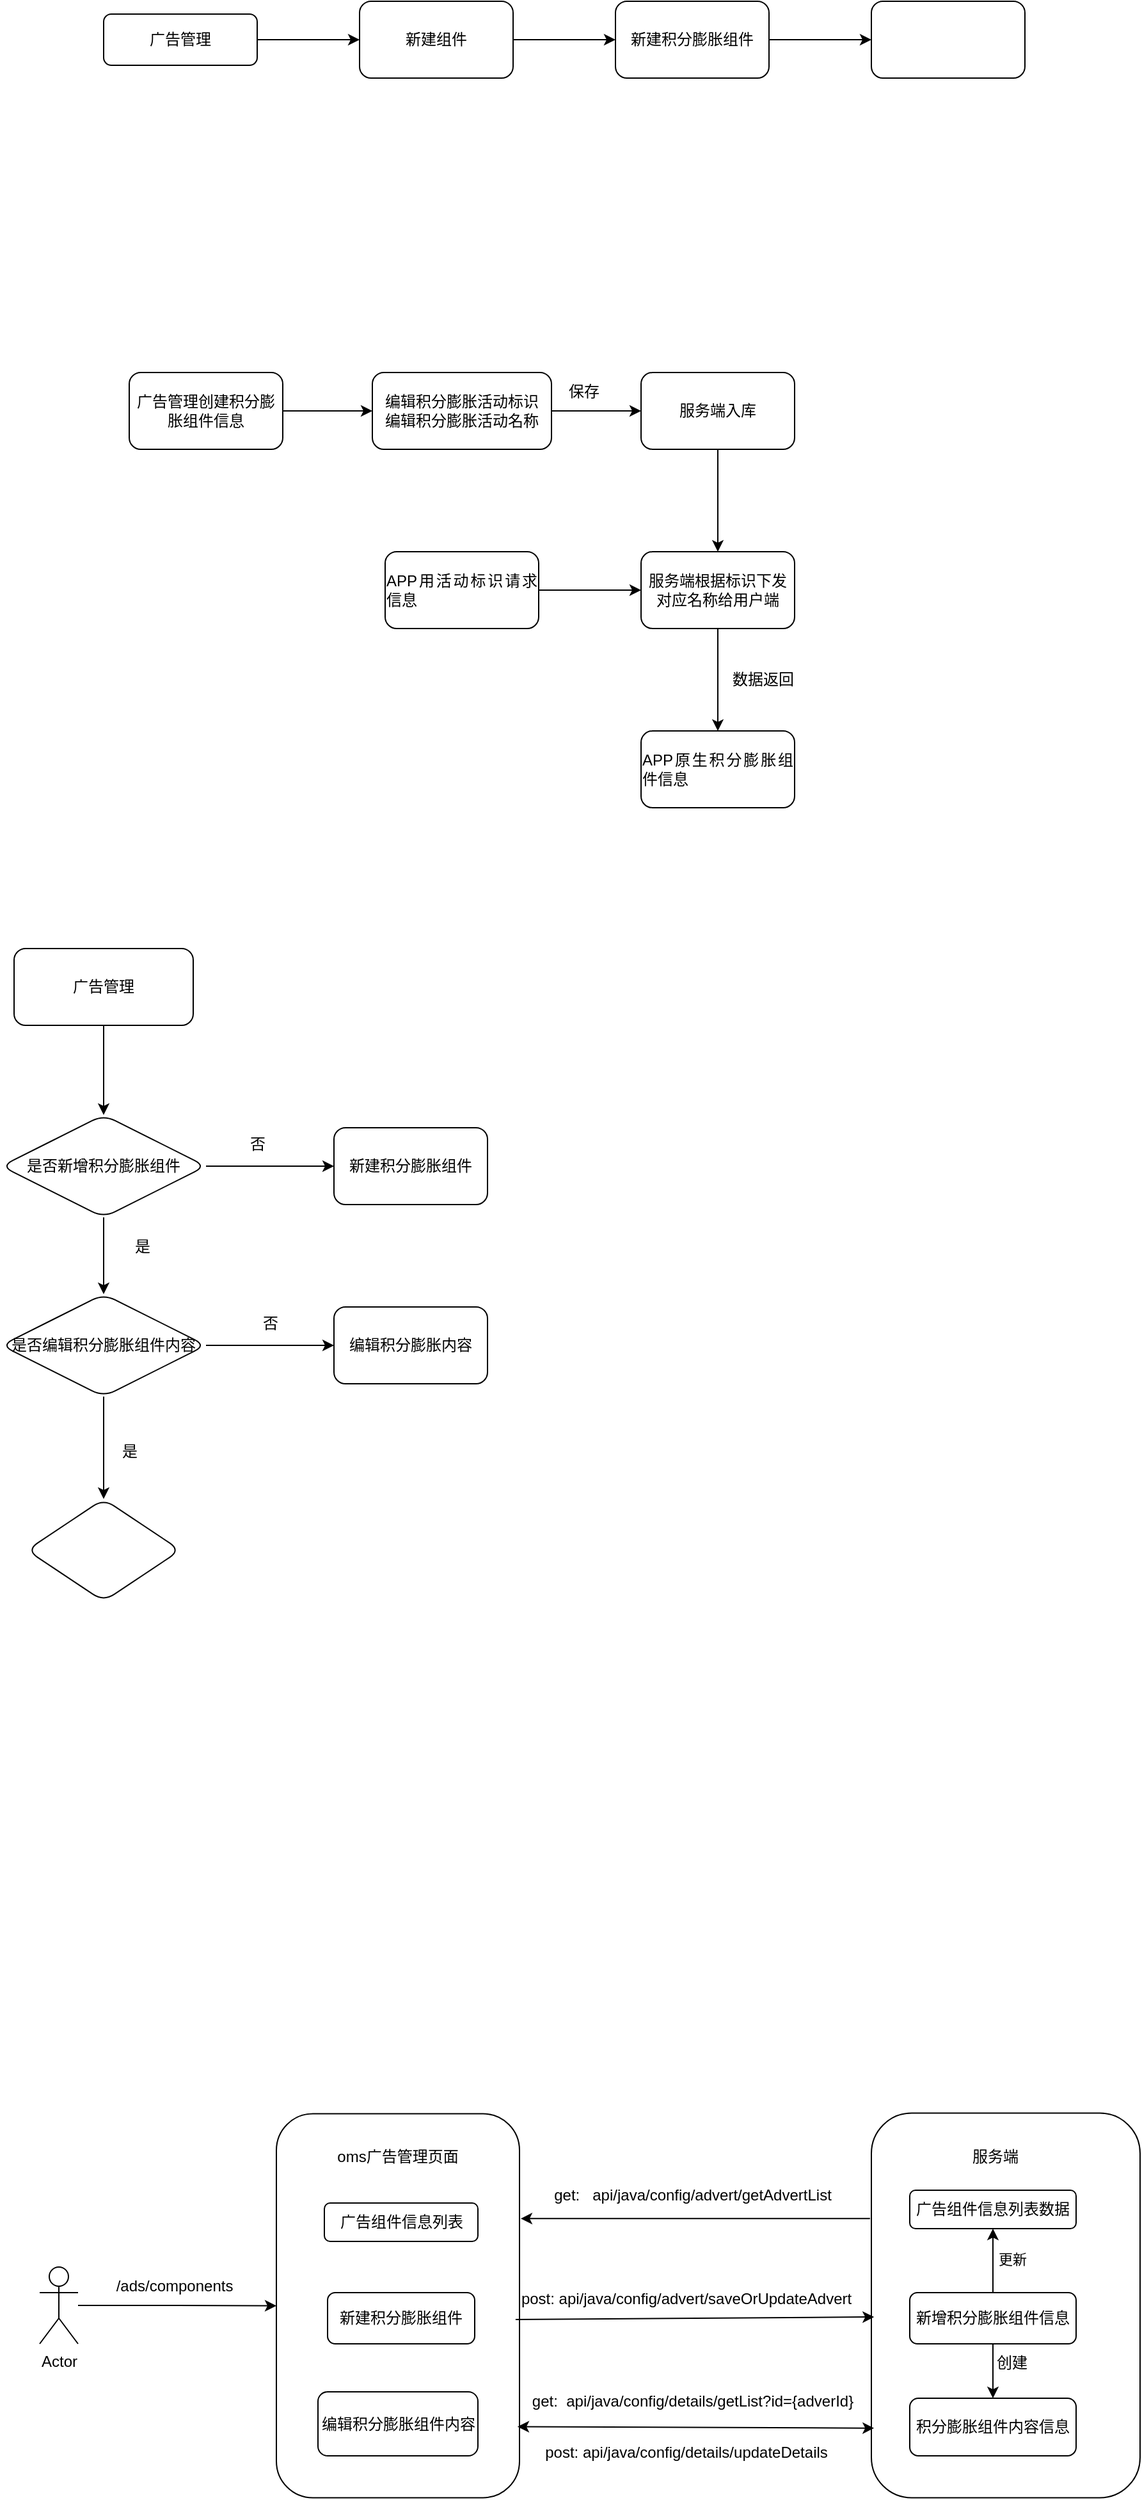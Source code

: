 <mxfile version="21.7.5" type="github">
  <diagram id="C5RBs43oDa-KdzZeNtuy" name="Page-1">
    <mxGraphModel dx="1434" dy="764" grid="1" gridSize="10" guides="1" tooltips="1" connect="1" arrows="1" fold="1" page="1" pageScale="1" pageWidth="827" pageHeight="1169" math="0" shadow="0">
      <root>
        <mxCell id="WIyWlLk6GJQsqaUBKTNV-0" />
        <mxCell id="WIyWlLk6GJQsqaUBKTNV-1" parent="WIyWlLk6GJQsqaUBKTNV-0" />
        <mxCell id="iYAkUWympESWK0J6A90y-1" value="" style="edgeStyle=orthogonalEdgeStyle;rounded=0;orthogonalLoop=1;jettySize=auto;html=1;" parent="WIyWlLk6GJQsqaUBKTNV-1" source="WIyWlLk6GJQsqaUBKTNV-3" target="iYAkUWympESWK0J6A90y-0" edge="1">
          <mxGeometry relative="1" as="geometry" />
        </mxCell>
        <mxCell id="WIyWlLk6GJQsqaUBKTNV-3" value="广告管理" style="rounded=1;whiteSpace=wrap;html=1;fontSize=12;glass=0;strokeWidth=1;shadow=0;" parent="WIyWlLk6GJQsqaUBKTNV-1" vertex="1">
          <mxGeometry x="160" y="80" width="120" height="40" as="geometry" />
        </mxCell>
        <mxCell id="iYAkUWympESWK0J6A90y-3" value="" style="edgeStyle=orthogonalEdgeStyle;rounded=0;orthogonalLoop=1;jettySize=auto;html=1;" parent="WIyWlLk6GJQsqaUBKTNV-1" source="iYAkUWympESWK0J6A90y-0" target="iYAkUWympESWK0J6A90y-2" edge="1">
          <mxGeometry relative="1" as="geometry" />
        </mxCell>
        <mxCell id="iYAkUWympESWK0J6A90y-0" value="新建组件" style="rounded=1;whiteSpace=wrap;html=1;glass=0;strokeWidth=1;shadow=0;" parent="WIyWlLk6GJQsqaUBKTNV-1" vertex="1">
          <mxGeometry x="360" y="70" width="120" height="60" as="geometry" />
        </mxCell>
        <mxCell id="iYAkUWympESWK0J6A90y-9" value="" style="edgeStyle=orthogonalEdgeStyle;rounded=0;orthogonalLoop=1;jettySize=auto;html=1;" parent="WIyWlLk6GJQsqaUBKTNV-1" source="iYAkUWympESWK0J6A90y-2" target="iYAkUWympESWK0J6A90y-8" edge="1">
          <mxGeometry relative="1" as="geometry" />
        </mxCell>
        <mxCell id="iYAkUWympESWK0J6A90y-2" value="新建积分膨胀组件" style="rounded=1;whiteSpace=wrap;html=1;glass=0;strokeWidth=1;shadow=0;" parent="WIyWlLk6GJQsqaUBKTNV-1" vertex="1">
          <mxGeometry x="560" y="70" width="120" height="60" as="geometry" />
        </mxCell>
        <mxCell id="iYAkUWympESWK0J6A90y-8" value="" style="rounded=1;whiteSpace=wrap;html=1;glass=0;strokeWidth=1;shadow=0;" parent="WIyWlLk6GJQsqaUBKTNV-1" vertex="1">
          <mxGeometry x="760" y="70" width="120" height="60" as="geometry" />
        </mxCell>
        <mxCell id="iYAkUWympESWK0J6A90y-13" value="" style="edgeStyle=orthogonalEdgeStyle;rounded=0;orthogonalLoop=1;jettySize=auto;html=1;" parent="WIyWlLk6GJQsqaUBKTNV-1" source="iYAkUWympESWK0J6A90y-11" target="iYAkUWympESWK0J6A90y-12" edge="1">
          <mxGeometry relative="1" as="geometry" />
        </mxCell>
        <mxCell id="iYAkUWympESWK0J6A90y-11" value="广告管理创建积分膨胀组件信息" style="rounded=1;whiteSpace=wrap;html=1;" parent="WIyWlLk6GJQsqaUBKTNV-1" vertex="1">
          <mxGeometry x="180" y="360" width="120" height="60" as="geometry" />
        </mxCell>
        <mxCell id="iYAkUWympESWK0J6A90y-15" value="" style="edgeStyle=orthogonalEdgeStyle;rounded=0;orthogonalLoop=1;jettySize=auto;html=1;" parent="WIyWlLk6GJQsqaUBKTNV-1" source="iYAkUWympESWK0J6A90y-12" target="iYAkUWympESWK0J6A90y-14" edge="1">
          <mxGeometry relative="1" as="geometry" />
        </mxCell>
        <mxCell id="iYAkUWympESWK0J6A90y-12" value="编辑积分膨胀活动标识&lt;br&gt;编辑积分膨胀活动名称" style="rounded=1;whiteSpace=wrap;html=1;" parent="WIyWlLk6GJQsqaUBKTNV-1" vertex="1">
          <mxGeometry x="370" y="360" width="140" height="60" as="geometry" />
        </mxCell>
        <mxCell id="iYAkUWympESWK0J6A90y-19" value="" style="edgeStyle=orthogonalEdgeStyle;rounded=0;orthogonalLoop=1;jettySize=auto;html=1;" parent="WIyWlLk6GJQsqaUBKTNV-1" source="iYAkUWympESWK0J6A90y-14" target="iYAkUWympESWK0J6A90y-18" edge="1">
          <mxGeometry relative="1" as="geometry" />
        </mxCell>
        <mxCell id="iYAkUWympESWK0J6A90y-14" value="服务端入库" style="rounded=1;whiteSpace=wrap;html=1;" parent="WIyWlLk6GJQsqaUBKTNV-1" vertex="1">
          <mxGeometry x="580" y="360" width="120" height="60" as="geometry" />
        </mxCell>
        <mxCell id="iYAkUWympESWK0J6A90y-17" value="保存" style="text;html=1;align=center;verticalAlign=middle;resizable=0;points=[];autosize=1;strokeColor=none;fillColor=none;" parent="WIyWlLk6GJQsqaUBKTNV-1" vertex="1">
          <mxGeometry x="510" y="360" width="50" height="30" as="geometry" />
        </mxCell>
        <mxCell id="iYAkUWympESWK0J6A90y-21" value="" style="edgeStyle=orthogonalEdgeStyle;rounded=0;orthogonalLoop=1;jettySize=auto;html=1;" parent="WIyWlLk6GJQsqaUBKTNV-1" source="iYAkUWympESWK0J6A90y-18" target="iYAkUWympESWK0J6A90y-20" edge="1">
          <mxGeometry relative="1" as="geometry" />
        </mxCell>
        <mxCell id="iYAkUWympESWK0J6A90y-18" value="服务端根据标识下发对应名称给用户端" style="rounded=1;whiteSpace=wrap;html=1;" parent="WIyWlLk6GJQsqaUBKTNV-1" vertex="1">
          <mxGeometry x="580" y="500" width="120" height="60" as="geometry" />
        </mxCell>
        <mxCell id="iYAkUWympESWK0J6A90y-20" value="&lt;p style=&quot;text-align:justify;mso-pagination:widow-orphan;margin-top:0pt;margin-bottom:0pt;mso-border-left-alt:none;mso-border-top-alt:none;mso-border-right-alt:none;mso-border-bottom-alt:none;mso-border-between:none;border-left:none;border-top:none;border-right:none;border-bottom:none;mso-border-between:none&quot;&gt;APP原生积分膨胀组件信息&lt;/p&gt;" style="rounded=1;whiteSpace=wrap;html=1;" parent="WIyWlLk6GJQsqaUBKTNV-1" vertex="1">
          <mxGeometry x="580" y="640" width="120" height="60" as="geometry" />
        </mxCell>
        <mxCell id="iYAkUWympESWK0J6A90y-22" value="数据返回" style="text;html=1;align=center;verticalAlign=middle;resizable=0;points=[];autosize=1;strokeColor=none;fillColor=none;" parent="WIyWlLk6GJQsqaUBKTNV-1" vertex="1">
          <mxGeometry x="640" y="584.5" width="70" height="30" as="geometry" />
        </mxCell>
        <mxCell id="iYAkUWympESWK0J6A90y-25" value="" style="edgeStyle=orthogonalEdgeStyle;rounded=0;orthogonalLoop=1;jettySize=auto;html=1;" parent="WIyWlLk6GJQsqaUBKTNV-1" source="iYAkUWympESWK0J6A90y-23" target="iYAkUWympESWK0J6A90y-18" edge="1">
          <mxGeometry relative="1" as="geometry" />
        </mxCell>
        <mxCell id="iYAkUWympESWK0J6A90y-23" value="&lt;p style=&quot;text-align:justify;mso-pagination:widow-orphan;margin-top:0pt;margin-bottom:0pt;mso-border-left-alt:none;mso-border-top-alt:none;mso-border-right-alt:none;mso-border-bottom-alt:none;mso-border-between:none;border-left:none;border-top:none;border-right:none;border-bottom:none;mso-border-between:none&quot;&gt;APP用活动标识请求信息&lt;/p&gt;" style="rounded=1;whiteSpace=wrap;html=1;" parent="WIyWlLk6GJQsqaUBKTNV-1" vertex="1">
          <mxGeometry x="380" y="500" width="120" height="60" as="geometry" />
        </mxCell>
        <mxCell id="iYAkUWympESWK0J6A90y-28" value="" style="edgeStyle=orthogonalEdgeStyle;rounded=0;orthogonalLoop=1;jettySize=auto;html=1;" parent="WIyWlLk6GJQsqaUBKTNV-1" source="iYAkUWympESWK0J6A90y-26" target="iYAkUWympESWK0J6A90y-27" edge="1">
          <mxGeometry relative="1" as="geometry" />
        </mxCell>
        <mxCell id="iYAkUWympESWK0J6A90y-26" value="广告管理" style="rounded=1;whiteSpace=wrap;html=1;" parent="WIyWlLk6GJQsqaUBKTNV-1" vertex="1">
          <mxGeometry x="90" y="810" width="140" height="60" as="geometry" />
        </mxCell>
        <mxCell id="iYAkUWympESWK0J6A90y-30" value="" style="edgeStyle=orthogonalEdgeStyle;rounded=0;orthogonalLoop=1;jettySize=auto;html=1;" parent="WIyWlLk6GJQsqaUBKTNV-1" source="iYAkUWympESWK0J6A90y-27" target="iYAkUWympESWK0J6A90y-29" edge="1">
          <mxGeometry relative="1" as="geometry" />
        </mxCell>
        <mxCell id="iYAkUWympESWK0J6A90y-35" value="" style="edgeStyle=orthogonalEdgeStyle;rounded=0;orthogonalLoop=1;jettySize=auto;html=1;" parent="WIyWlLk6GJQsqaUBKTNV-1" source="iYAkUWympESWK0J6A90y-27" target="iYAkUWympESWK0J6A90y-34" edge="1">
          <mxGeometry relative="1" as="geometry" />
        </mxCell>
        <mxCell id="iYAkUWympESWK0J6A90y-27" value="是否新增积分膨胀组件" style="rhombus;whiteSpace=wrap;html=1;rounded=1;" parent="WIyWlLk6GJQsqaUBKTNV-1" vertex="1">
          <mxGeometry x="80" y="940" width="160" height="80" as="geometry" />
        </mxCell>
        <mxCell id="iYAkUWympESWK0J6A90y-29" value="新建积分膨胀组件" style="rounded=1;whiteSpace=wrap;html=1;" parent="WIyWlLk6GJQsqaUBKTNV-1" vertex="1">
          <mxGeometry x="340" y="950" width="120" height="60" as="geometry" />
        </mxCell>
        <mxCell id="iYAkUWympESWK0J6A90y-31" value="否" style="text;html=1;align=center;verticalAlign=middle;resizable=0;points=[];autosize=1;strokeColor=none;fillColor=none;" parent="WIyWlLk6GJQsqaUBKTNV-1" vertex="1">
          <mxGeometry x="260" y="948" width="40" height="30" as="geometry" />
        </mxCell>
        <mxCell id="iYAkUWympESWK0J6A90y-37" value="" style="edgeStyle=orthogonalEdgeStyle;rounded=0;orthogonalLoop=1;jettySize=auto;html=1;" parent="WIyWlLk6GJQsqaUBKTNV-1" source="iYAkUWympESWK0J6A90y-34" target="iYAkUWympESWK0J6A90y-36" edge="1">
          <mxGeometry relative="1" as="geometry" />
        </mxCell>
        <mxCell id="iYAkUWympESWK0J6A90y-43" value="" style="edgeStyle=orthogonalEdgeStyle;rounded=0;orthogonalLoop=1;jettySize=auto;html=1;" parent="WIyWlLk6GJQsqaUBKTNV-1" source="iYAkUWympESWK0J6A90y-34" target="iYAkUWympESWK0J6A90y-42" edge="1">
          <mxGeometry relative="1" as="geometry" />
        </mxCell>
        <mxCell id="iYAkUWympESWK0J6A90y-34" value="是否编辑积分膨胀组件内容" style="rhombus;whiteSpace=wrap;html=1;rounded=1;" parent="WIyWlLk6GJQsqaUBKTNV-1" vertex="1">
          <mxGeometry x="80" y="1080" width="160" height="80" as="geometry" />
        </mxCell>
        <mxCell id="iYAkUWympESWK0J6A90y-36" value="" style="rhombus;whiteSpace=wrap;html=1;rounded=1;" parent="WIyWlLk6GJQsqaUBKTNV-1" vertex="1">
          <mxGeometry x="100" y="1240" width="120" height="80" as="geometry" />
        </mxCell>
        <mxCell id="iYAkUWympESWK0J6A90y-38" value="是" style="text;html=1;align=center;verticalAlign=middle;resizable=0;points=[];autosize=1;strokeColor=none;fillColor=none;" parent="WIyWlLk6GJQsqaUBKTNV-1" vertex="1">
          <mxGeometry x="170" y="1028" width="40" height="30" as="geometry" />
        </mxCell>
        <mxCell id="iYAkUWympESWK0J6A90y-39" value="是" style="text;html=1;align=center;verticalAlign=middle;resizable=0;points=[];autosize=1;strokeColor=none;fillColor=none;" parent="WIyWlLk6GJQsqaUBKTNV-1" vertex="1">
          <mxGeometry x="160" y="1188" width="40" height="30" as="geometry" />
        </mxCell>
        <mxCell id="iYAkUWympESWK0J6A90y-42" value="编辑积分膨胀内容" style="rounded=1;whiteSpace=wrap;html=1;" parent="WIyWlLk6GJQsqaUBKTNV-1" vertex="1">
          <mxGeometry x="340" y="1090" width="120" height="60" as="geometry" />
        </mxCell>
        <mxCell id="iYAkUWympESWK0J6A90y-44" value="否" style="text;html=1;align=center;verticalAlign=middle;resizable=0;points=[];autosize=1;strokeColor=none;fillColor=none;" parent="WIyWlLk6GJQsqaUBKTNV-1" vertex="1">
          <mxGeometry x="270" y="1088" width="40" height="30" as="geometry" />
        </mxCell>
        <mxCell id="iYAkUWympESWK0J6A90y-45" value="" style="rounded=1;whiteSpace=wrap;html=1;" parent="WIyWlLk6GJQsqaUBKTNV-1" vertex="1">
          <mxGeometry x="295" y="1720.25" width="190" height="300" as="geometry" />
        </mxCell>
        <mxCell id="iYAkUWympESWK0J6A90y-46" value="" style="rounded=1;whiteSpace=wrap;html=1;" parent="WIyWlLk6GJQsqaUBKTNV-1" vertex="1">
          <mxGeometry x="760" y="1719.75" width="210" height="300.5" as="geometry" />
        </mxCell>
        <mxCell id="iYAkUWympESWK0J6A90y-48" style="edgeStyle=orthogonalEdgeStyle;rounded=0;orthogonalLoop=1;jettySize=auto;html=1;entryX=0;entryY=0.5;entryDx=0;entryDy=0;" parent="WIyWlLk6GJQsqaUBKTNV-1" source="iYAkUWympESWK0J6A90y-47" target="iYAkUWympESWK0J6A90y-45" edge="1">
          <mxGeometry relative="1" as="geometry">
            <mxPoint x="250" y="1840" as="targetPoint" />
          </mxGeometry>
        </mxCell>
        <mxCell id="iYAkUWympESWK0J6A90y-47" value="Actor" style="shape=umlActor;verticalLabelPosition=bottom;verticalAlign=top;html=1;outlineConnect=0;" parent="WIyWlLk6GJQsqaUBKTNV-1" vertex="1">
          <mxGeometry x="110" y="1840" width="30" height="60" as="geometry" />
        </mxCell>
        <mxCell id="iYAkUWympESWK0J6A90y-49" value="/ads/components" style="text;html=1;align=center;verticalAlign=middle;resizable=0;points=[];autosize=1;strokeColor=none;fillColor=none;" parent="WIyWlLk6GJQsqaUBKTNV-1" vertex="1">
          <mxGeometry x="160" y="1840" width="110" height="30" as="geometry" />
        </mxCell>
        <mxCell id="iYAkUWympESWK0J6A90y-51" value="oms广告管理页面" style="text;html=1;strokeColor=none;fillColor=none;align=center;verticalAlign=middle;whiteSpace=wrap;rounded=0;" parent="WIyWlLk6GJQsqaUBKTNV-1" vertex="1">
          <mxGeometry x="335" y="1739" width="110" height="30" as="geometry" />
        </mxCell>
        <mxCell id="iYAkUWympESWK0J6A90y-52" value="新建积分膨胀组件" style="rounded=1;whiteSpace=wrap;html=1;" parent="WIyWlLk6GJQsqaUBKTNV-1" vertex="1">
          <mxGeometry x="335" y="1860" width="115" height="40" as="geometry" />
        </mxCell>
        <mxCell id="iYAkUWympESWK0J6A90y-53" value="编辑积分膨胀组件内容" style="rounded=1;whiteSpace=wrap;html=1;" parent="WIyWlLk6GJQsqaUBKTNV-1" vertex="1">
          <mxGeometry x="327.5" y="1937.5" width="125" height="50" as="geometry" />
        </mxCell>
        <mxCell id="iYAkUWympESWK0J6A90y-55" value="广告组件信息列表" style="rounded=1;whiteSpace=wrap;html=1;" parent="WIyWlLk6GJQsqaUBKTNV-1" vertex="1">
          <mxGeometry x="332.5" y="1790" width="120" height="30" as="geometry" />
        </mxCell>
        <mxCell id="iYAkUWympESWK0J6A90y-56" value="服务端" style="text;html=1;strokeColor=none;fillColor=none;align=center;verticalAlign=middle;whiteSpace=wrap;rounded=0;" parent="WIyWlLk6GJQsqaUBKTNV-1" vertex="1">
          <mxGeometry x="827" y="1739" width="60" height="30" as="geometry" />
        </mxCell>
        <mxCell id="iYAkUWympESWK0J6A90y-59" value="post: api/java/config/advert/saveOrUpdateAdvert" style="text;html=1;align=center;verticalAlign=middle;resizable=0;points=[];autosize=1;strokeColor=none;fillColor=none;" parent="WIyWlLk6GJQsqaUBKTNV-1" vertex="1">
          <mxGeometry x="475" y="1850" width="280" height="30" as="geometry" />
        </mxCell>
        <mxCell id="iYAkUWympESWK0J6A90y-67" value="" style="edgeStyle=orthogonalEdgeStyle;rounded=0;orthogonalLoop=1;jettySize=auto;html=1;" parent="WIyWlLk6GJQsqaUBKTNV-1" source="iYAkUWympESWK0J6A90y-60" target="iYAkUWympESWK0J6A90y-66" edge="1">
          <mxGeometry relative="1" as="geometry" />
        </mxCell>
        <mxCell id="iYAkUWympESWK0J6A90y-78" value="" style="edgeStyle=orthogonalEdgeStyle;rounded=0;orthogonalLoop=1;jettySize=auto;html=1;" parent="WIyWlLk6GJQsqaUBKTNV-1" source="iYAkUWympESWK0J6A90y-60" target="iYAkUWympESWK0J6A90y-76" edge="1">
          <mxGeometry relative="1" as="geometry" />
        </mxCell>
        <mxCell id="iYAkUWympESWK0J6A90y-79" value="更新" style="edgeLabel;html=1;align=center;verticalAlign=middle;resizable=0;points=[];" parent="iYAkUWympESWK0J6A90y-78" vertex="1" connectable="0">
          <mxGeometry x="0.3" y="-5" relative="1" as="geometry">
            <mxPoint x="10" y="6" as="offset" />
          </mxGeometry>
        </mxCell>
        <mxCell id="iYAkUWympESWK0J6A90y-60" value="新增积分膨胀组件信息" style="rounded=1;whiteSpace=wrap;html=1;" parent="WIyWlLk6GJQsqaUBKTNV-1" vertex="1">
          <mxGeometry x="790" y="1860" width="130" height="40" as="geometry" />
        </mxCell>
        <mxCell id="iYAkUWympESWK0J6A90y-62" value="get:&amp;nbsp; api/java/config/details/getList?id={adverId}" style="text;html=1;align=center;verticalAlign=middle;resizable=0;points=[];autosize=1;strokeColor=none;fillColor=none;" parent="WIyWlLk6GJQsqaUBKTNV-1" vertex="1">
          <mxGeometry x="485" y="1930" width="270" height="30" as="geometry" />
        </mxCell>
        <mxCell id="iYAkUWympESWK0J6A90y-66" value="积分膨胀组件内容信息" style="whiteSpace=wrap;html=1;rounded=1;" parent="WIyWlLk6GJQsqaUBKTNV-1" vertex="1">
          <mxGeometry x="790" y="1942.5" width="130" height="45" as="geometry" />
        </mxCell>
        <mxCell id="iYAkUWympESWK0J6A90y-73" value="post: api/java/config/details/updateDetails" style="text;html=1;align=center;verticalAlign=middle;resizable=0;points=[];autosize=1;strokeColor=none;fillColor=none;" parent="WIyWlLk6GJQsqaUBKTNV-1" vertex="1">
          <mxGeometry x="495" y="1970" width="240" height="30" as="geometry" />
        </mxCell>
        <mxCell id="iYAkUWympESWK0J6A90y-76" value="广告组件信息列表数据" style="rounded=1;whiteSpace=wrap;html=1;" parent="WIyWlLk6GJQsqaUBKTNV-1" vertex="1">
          <mxGeometry x="790" y="1780" width="130" height="30" as="geometry" />
        </mxCell>
        <mxCell id="iYAkUWympESWK0J6A90y-77" value="get:&amp;nbsp; &amp;nbsp;api/java/config/advert/getAdvertList" style="text;html=1;align=center;verticalAlign=middle;resizable=0;points=[];autosize=1;strokeColor=none;fillColor=none;" parent="WIyWlLk6GJQsqaUBKTNV-1" vertex="1">
          <mxGeometry x="500" y="1769" width="240" height="30" as="geometry" />
        </mxCell>
        <mxCell id="iYAkUWympESWK0J6A90y-80" value="创建" style="text;html=1;strokeColor=none;fillColor=none;align=center;verticalAlign=middle;whiteSpace=wrap;rounded=0;" parent="WIyWlLk6GJQsqaUBKTNV-1" vertex="1">
          <mxGeometry x="840" y="1900" width="60" height="30" as="geometry" />
        </mxCell>
        <mxCell id="iYAkUWympESWK0J6A90y-88" value="" style="endArrow=classic;startArrow=classic;html=1;rounded=0;entryX=0.01;entryY=0.819;entryDx=0;entryDy=0;entryPerimeter=0;exitX=0.992;exitY=0.815;exitDx=0;exitDy=0;exitPerimeter=0;" parent="WIyWlLk6GJQsqaUBKTNV-1" source="iYAkUWympESWK0J6A90y-45" target="iYAkUWympESWK0J6A90y-46" edge="1">
          <mxGeometry width="50" height="50" relative="1" as="geometry">
            <mxPoint x="390" y="2020" as="sourcePoint" />
            <mxPoint x="440" y="1970" as="targetPoint" />
          </mxGeometry>
        </mxCell>
        <mxCell id="iYAkUWympESWK0J6A90y-89" value="" style="endArrow=classic;html=1;rounded=0;exitX=0.984;exitY=0.536;exitDx=0;exitDy=0;exitPerimeter=0;entryX=0.01;entryY=0.53;entryDx=0;entryDy=0;entryPerimeter=0;" parent="WIyWlLk6GJQsqaUBKTNV-1" source="iYAkUWympESWK0J6A90y-45" target="iYAkUWympESWK0J6A90y-46" edge="1">
          <mxGeometry width="50" height="50" relative="1" as="geometry">
            <mxPoint x="484.92" y="1880" as="sourcePoint" />
            <mxPoint x="745" y="1878" as="targetPoint" />
          </mxGeometry>
        </mxCell>
        <mxCell id="6fsaSx49iPkAoxNkMyly-0" value="" style="endArrow=classic;html=1;rounded=0;entryX=1.005;entryY=0.273;entryDx=0;entryDy=0;entryPerimeter=0;exitX=-0.005;exitY=0.274;exitDx=0;exitDy=0;exitPerimeter=0;" parent="WIyWlLk6GJQsqaUBKTNV-1" source="iYAkUWympESWK0J6A90y-46" target="iYAkUWympESWK0J6A90y-45" edge="1">
          <mxGeometry width="50" height="50" relative="1" as="geometry">
            <mxPoint x="700" y="1820" as="sourcePoint" />
            <mxPoint x="750" y="1770" as="targetPoint" />
          </mxGeometry>
        </mxCell>
      </root>
    </mxGraphModel>
  </diagram>
</mxfile>
